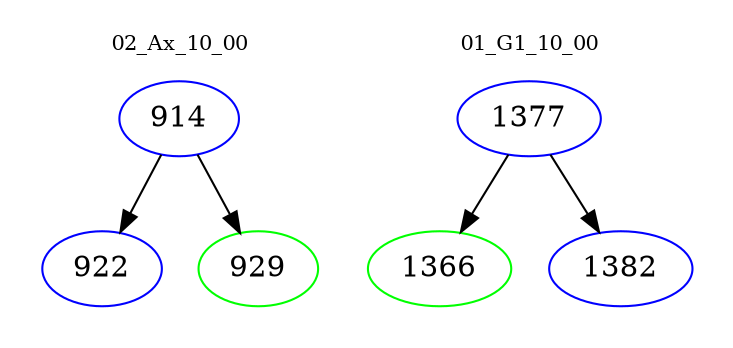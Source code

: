 digraph{
subgraph cluster_0 {
color = white
label = "02_Ax_10_00";
fontsize=10;
T0_914 [label="914", color="blue"]
T0_914 -> T0_922 [color="black"]
T0_922 [label="922", color="blue"]
T0_914 -> T0_929 [color="black"]
T0_929 [label="929", color="green"]
}
subgraph cluster_1 {
color = white
label = "01_G1_10_00";
fontsize=10;
T1_1377 [label="1377", color="blue"]
T1_1377 -> T1_1366 [color="black"]
T1_1366 [label="1366", color="green"]
T1_1377 -> T1_1382 [color="black"]
T1_1382 [label="1382", color="blue"]
}
}
